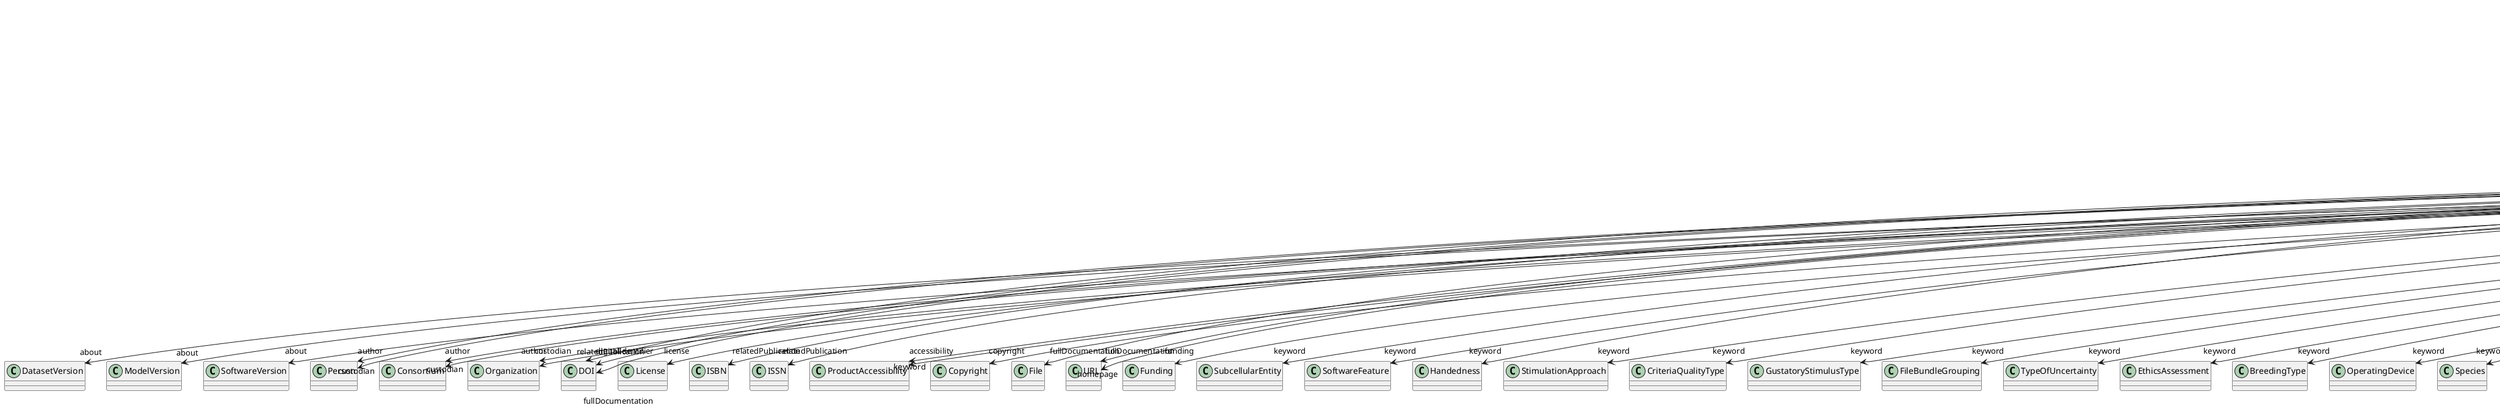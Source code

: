 @startuml
class LivePaperVersion {
+about
+author
+lastModified
+digitalIdentifier
+isAlternativeVersionOf
+isNewVersionOf
+license
+relatedPublication
+accessibility
+copyright
+custodian
+description
+fullDocumentation
+fullName
+funding
+homepage
+howToCite
+keyword
+otherContribution
+releaseDate
+repository
+shortName
+supportChannel
+versionIdentifier
+versionInnovation

}
LivePaperVersion -d-> "about" DatasetVersion
LivePaperVersion -d-> "about" ModelVersion
LivePaperVersion -d-> "about" SoftwareVersion
LivePaperVersion -d-> "author" Person
LivePaperVersion -d-> "author" Consortium
LivePaperVersion -d-> "author" Organization
LivePaperVersion -d-> "digitalIdentifier" DOI
LivePaperVersion -d-> "isAlternativeVersionOf" LivePaperVersion
LivePaperVersion -d-> "isNewVersionOf" LivePaperVersion
LivePaperVersion -d-> "license" License
LivePaperVersion -d-> "relatedPublication" DOI
LivePaperVersion -d-> "relatedPublication" ISBN
LivePaperVersion -d-> "relatedPublication" ISSN
LivePaperVersion -d-> "accessibility" ProductAccessibility
LivePaperVersion -d-> "copyright" Copyright
LivePaperVersion -d-> "custodian" Person
LivePaperVersion -d-> "custodian" Consortium
LivePaperVersion -d-> "custodian" Organization
LivePaperVersion -d-> "fullDocumentation" DOI
LivePaperVersion -d-> "fullDocumentation" File
LivePaperVersion -d-> "fullDocumentation" URL
LivePaperVersion -d-> "funding" Funding
LivePaperVersion -d-> "homepage" URL
LivePaperVersion -d-> "keyword" SubcellularEntity
LivePaperVersion -d-> "keyword" SoftwareFeature
LivePaperVersion -d-> "keyword" Handedness
LivePaperVersion -d-> "keyword" StimulationApproach
LivePaperVersion -d-> "keyword" CriteriaQualityType
LivePaperVersion -d-> "keyword" GustatoryStimulusType
LivePaperVersion -d-> "keyword" FileBundleGrouping
LivePaperVersion -d-> "keyword" TypeOfUncertainty
LivePaperVersion -d-> "keyword" EthicsAssessment
LivePaperVersion -d-> "keyword" BreedingType
LivePaperVersion -d-> "keyword" OperatingDevice
LivePaperVersion -d-> "keyword" Species
LivePaperVersion -d-> "keyword" MolecularEntity
LivePaperVersion -d-> "keyword" ExperimentalApproach
LivePaperVersion -d-> "keyword" OperatingSystem
LivePaperVersion -d-> "keyword" TissueSampleType
LivePaperVersion -d-> "keyword" LearningResourceType
LivePaperVersion -d-> "keyword" FileUsageRole
LivePaperVersion -d-> "keyword" SubjectAttribute
LivePaperVersion -d-> "keyword" PreparationType
LivePaperVersion -d-> "keyword" EducationalLevel
LivePaperVersion -d-> "keyword" SemanticDataType
LivePaperVersion -d-> "keyword" Service
LivePaperVersion -d-> "keyword" SoftwareApplicationCategory
LivePaperVersion -d-> "keyword" Organ
LivePaperVersion -d-> "keyword" ProgrammingLanguage
LivePaperVersion -d-> "keyword" ElectricalStimulusType
LivePaperVersion -d-> "keyword" VisualStimulusType
LivePaperVersion -d-> "keyword" AnnotationType
LivePaperVersion -d-> "keyword" ModelAbstractionLevel
LivePaperVersion -d-> "keyword" DataType
LivePaperVersion -d-> "keyword" UnitOfMeasurement
LivePaperVersion -d-> "keyword" Language
LivePaperVersion -d-> "keyword" DeviceType
LivePaperVersion -d-> "keyword" AnatomicalPlane
LivePaperVersion -d-> "keyword" Technique
LivePaperVersion -d-> "keyword" BiologicalOrder
LivePaperVersion -d-> "keyword" DifferenceMeasure
LivePaperVersion -d-> "keyword" ModelScope
LivePaperVersion -d-> "keyword" TermSuggestion
LivePaperVersion -d-> "keyword" ChemicalMixtureType
LivePaperVersion -d-> "keyword" QualitativeOverlap
LivePaperVersion -d-> "keyword" StimulationTechnique
LivePaperVersion -d-> "keyword" BiologicalSex
LivePaperVersion -d-> "keyword" Disease
LivePaperVersion -d-> "keyword" TactileStimulusType
LivePaperVersion -d-> "keyword" ActionStatusType
LivePaperVersion -d-> "keyword" AtlasType
LivePaperVersion -d-> "keyword" OpticalStimulusType
LivePaperVersion -d-> "keyword" Laterality
LivePaperVersion -d-> "keyword" DiseaseModel
LivePaperVersion -d-> "keyword" MeasuredQuantity
LivePaperVersion -d-> "keyword" UBERONParcellation
LivePaperVersion -d-> "keyword" ProductAccessibility
LivePaperVersion -d-> "keyword" FileRepositoryType
LivePaperVersion -d-> "keyword" GeneticStrainType
LivePaperVersion -d-> "keyword" Terminology
LivePaperVersion -d-> "keyword" AgeCategory
LivePaperVersion -d-> "keyword" AnatomicalAxesOrientation
LivePaperVersion -d-> "keyword" CranialWindowConstructionType
LivePaperVersion -d-> "keyword" AuditoryStimulusType
LivePaperVersion -d-> "keyword" MetaDataModelType
LivePaperVersion -d-> "keyword" PatchClampVariation
LivePaperVersion -d-> "keyword" TissueSampleAttribute
LivePaperVersion -d-> "keyword" ContributionType
LivePaperVersion -d-> "keyword" CellCultureType
LivePaperVersion -d-> "keyword" SetupType
LivePaperVersion -d-> "keyword" CellType
LivePaperVersion -d-> "keyword" OlfactoryStimulusType
LivePaperVersion -d-> "keyword" CranialWindowReinforcementType
LivePaperVersion -d-> "otherContribution" Contribution
LivePaperVersion -d-> "repository" FileRepository

@enduml